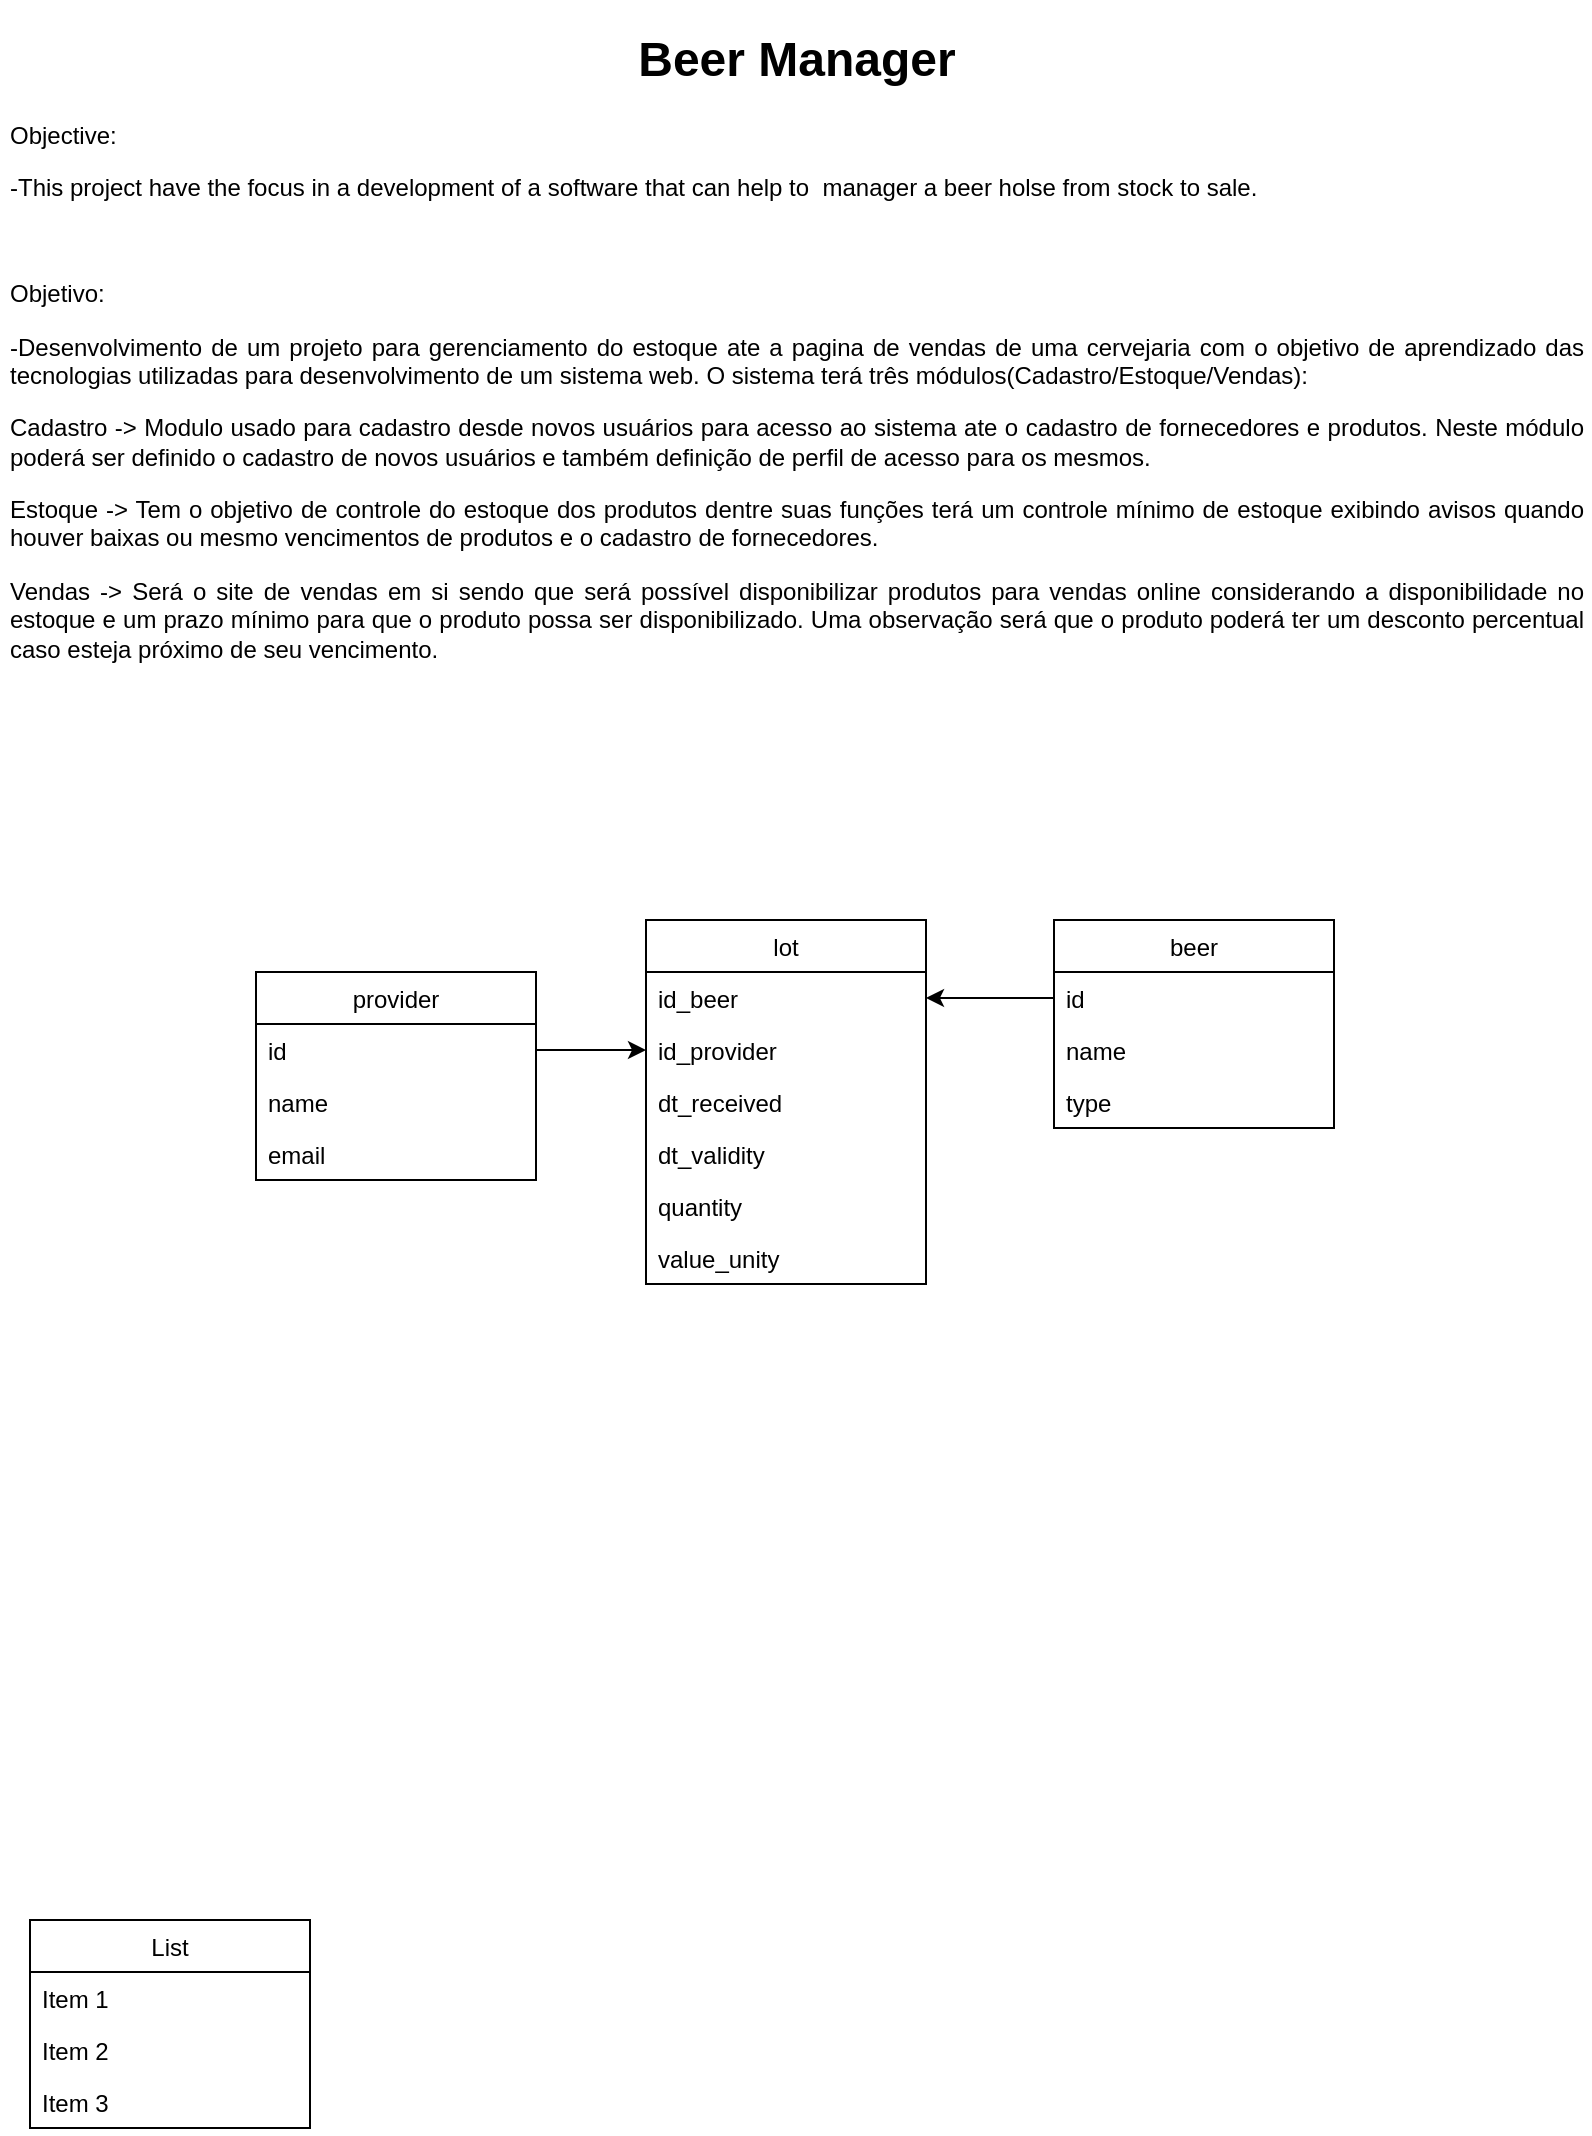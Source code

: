 <mxfile version="16.3.0" type="device"><diagram id="PSYAbnOFsdf5s4Mp5-Mc" name="Page-1"><mxGraphModel dx="1019" dy="510" grid="1" gridSize="10" guides="1" tooltips="1" connect="1" arrows="1" fold="1" page="1" pageScale="1" pageWidth="827" pageHeight="1169" math="0" shadow="0"><root><mxCell id="0"/><mxCell id="1" parent="0"/><mxCell id="6pkkc_WsakYaUjxMpcyN-11" value="List" style="swimlane;fontStyle=0;childLayout=stackLayout;horizontal=1;startSize=26;fillColor=none;horizontalStack=0;resizeParent=1;resizeParentMax=0;resizeLast=0;collapsible=1;marginBottom=0;" vertex="1" parent="1"><mxGeometry x="30" y="960" width="140" height="104" as="geometry"/></mxCell><mxCell id="6pkkc_WsakYaUjxMpcyN-12" value="Item 1" style="text;strokeColor=none;fillColor=none;align=left;verticalAlign=top;spacingLeft=4;spacingRight=4;overflow=hidden;rotatable=0;points=[[0,0.5],[1,0.5]];portConstraint=eastwest;" vertex="1" parent="6pkkc_WsakYaUjxMpcyN-11"><mxGeometry y="26" width="140" height="26" as="geometry"/></mxCell><mxCell id="6pkkc_WsakYaUjxMpcyN-13" value="Item 2" style="text;strokeColor=none;fillColor=none;align=left;verticalAlign=top;spacingLeft=4;spacingRight=4;overflow=hidden;rotatable=0;points=[[0,0.5],[1,0.5]];portConstraint=eastwest;" vertex="1" parent="6pkkc_WsakYaUjxMpcyN-11"><mxGeometry y="52" width="140" height="26" as="geometry"/></mxCell><mxCell id="6pkkc_WsakYaUjxMpcyN-14" value="Item 3" style="text;strokeColor=none;fillColor=none;align=left;verticalAlign=top;spacingLeft=4;spacingRight=4;overflow=hidden;rotatable=0;points=[[0,0.5],[1,0.5]];portConstraint=eastwest;" vertex="1" parent="6pkkc_WsakYaUjxMpcyN-11"><mxGeometry y="78" width="140" height="26" as="geometry"/></mxCell><mxCell id="6pkkc_WsakYaUjxMpcyN-15" value="&lt;h1 style=&quot;text-align: center&quot;&gt;Beer Manager&lt;/h1&gt;&lt;p&gt;&lt;span style=&quot;font-size: 12px&quot;&gt;Objective:&lt;/span&gt;&lt;/p&gt;&lt;p&gt;&lt;span style=&quot;font-size: 12px&quot;&gt;-This project have the focus in a development of a software that can help to&amp;nbsp; manager a beer holse from stock to sale.&lt;/span&gt;&lt;/p&gt;&lt;p&gt;&lt;span style=&quot;font-size: 12px&quot;&gt;&lt;br&gt;&lt;/span&gt;&lt;/p&gt;&lt;p&gt;&lt;span style=&quot;font-size: 12px&quot;&gt;Objetivo:&lt;/span&gt;&lt;/p&gt;&lt;p style=&quot;text-align: justify&quot;&gt;&lt;span style=&quot;font-size: 12px&quot;&gt;-Desenvolvimento de um projeto para gerenciamento do estoque ate a pagina de vendas de uma cervejaria com o objetivo de aprendizado das tecnologias&amp;nbsp;utilizadas para desenvolvimento de um sistema web. O sistema terá três módulos(Cadastro/Estoque/Vendas):&lt;/span&gt;&lt;/p&gt;&lt;p style=&quot;text-align: justify&quot;&gt;&lt;span style=&quot;font-size: 12px&quot;&gt;Cadastro -&amp;gt; Modulo usado para cadastro desde novos usuários&amp;nbsp;para acesso ao sistema ate o cadastro de fornecedores e produtos. Neste módulo poderá&amp;nbsp;ser definido o cadastro de novos usuários&amp;nbsp;e também&amp;nbsp;definição de perfil de acesso para os mesmos.&lt;/span&gt;&lt;/p&gt;&lt;p style=&quot;text-align: justify&quot;&gt;&lt;span style=&quot;font-size: 12px&quot;&gt;Estoque -&amp;gt; Tem o objetivo de controle do estoque dos produtos dentre suas funções terá um controle mínimo&amp;nbsp;de estoque exibindo avisos quando houver baixas ou mesmo vencimentos de produtos e o cadastro de fornecedores.&lt;/span&gt;&lt;/p&gt;&lt;p style=&quot;text-align: justify&quot;&gt;&lt;span style=&quot;font-size: 12px&quot;&gt;Vendas -&amp;gt; Será o site de vendas em si sendo que será possível&amp;nbsp;disponibilizar produtos para vendas online considerando a disponibilidade no estoque e um prazo mínimo&amp;nbsp;para que o produto possa ser disponibilizado. Uma observação será que o produto poderá ter um desconto percentual caso esteja próximo&amp;nbsp;de seu vencimento.&lt;/span&gt;&lt;/p&gt;&lt;p style=&quot;text-align: justify&quot;&gt;&lt;span style=&quot;font-size: 12px&quot;&gt;&lt;br&gt;&lt;/span&gt;&lt;/p&gt;&lt;span style=&quot;font-size: 12px&quot;&gt;Tecnologias:&lt;/span&gt;&lt;p&gt;&lt;span style=&quot;font-size: 12px&quot;&gt;&amp;nbsp;usadas:&amp;nbsp;&amp;nbsp;&lt;/span&gt;&lt;span&gt;PHP,&amp;nbsp;&lt;/span&gt;&lt;span&gt;MariaDb,&lt;/span&gt;&lt;span&gt;&amp;nbsp;&lt;/span&gt;&lt;span&gt;POO,&amp;nbsp;&lt;/span&gt;&lt;span&gt;MVC&lt;/span&gt;&lt;/p&gt;&lt;p&gt;&lt;span&gt;Ferramentas: Bootstrap,&amp;nbsp;&lt;/span&gt;&lt;span&gt;Jquery, Git e GitHub&lt;/span&gt;&lt;br&gt;&lt;/p&gt;" style="text;html=1;strokeColor=none;fillColor=none;spacing=5;spacingTop=-20;whiteSpace=wrap;overflow=hidden;rounded=0;" vertex="1" parent="1"><mxGeometry x="15" y="10" width="795" height="360" as="geometry"/></mxCell><mxCell id="6pkkc_WsakYaUjxMpcyN-16" value="beer" style="swimlane;fontStyle=0;childLayout=stackLayout;horizontal=1;startSize=26;fillColor=none;horizontalStack=0;resizeParent=1;resizeParentMax=0;resizeLast=0;collapsible=1;marginBottom=0;" vertex="1" parent="1"><mxGeometry x="542" y="460" width="140" height="104" as="geometry"/></mxCell><mxCell id="6pkkc_WsakYaUjxMpcyN-17" value="id" style="text;strokeColor=none;fillColor=none;align=left;verticalAlign=top;spacingLeft=4;spacingRight=4;overflow=hidden;rotatable=0;points=[[0,0.5],[1,0.5]];portConstraint=eastwest;" vertex="1" parent="6pkkc_WsakYaUjxMpcyN-16"><mxGeometry y="26" width="140" height="26" as="geometry"/></mxCell><mxCell id="6pkkc_WsakYaUjxMpcyN-30" value="name" style="text;strokeColor=none;fillColor=none;align=left;verticalAlign=top;spacingLeft=4;spacingRight=4;overflow=hidden;rotatable=0;points=[[0,0.5],[1,0.5]];portConstraint=eastwest;" vertex="1" parent="6pkkc_WsakYaUjxMpcyN-16"><mxGeometry y="52" width="140" height="26" as="geometry"/></mxCell><mxCell id="6pkkc_WsakYaUjxMpcyN-18" value="type" style="text;strokeColor=none;fillColor=none;align=left;verticalAlign=top;spacingLeft=4;spacingRight=4;overflow=hidden;rotatable=0;points=[[0,0.5],[1,0.5]];portConstraint=eastwest;" vertex="1" parent="6pkkc_WsakYaUjxMpcyN-16"><mxGeometry y="78" width="140" height="26" as="geometry"/></mxCell><mxCell id="6pkkc_WsakYaUjxMpcyN-21" value="provider" style="swimlane;fontStyle=0;childLayout=stackLayout;horizontal=1;startSize=26;fillColor=none;horizontalStack=0;resizeParent=1;resizeParentMax=0;resizeLast=0;collapsible=1;marginBottom=0;" vertex="1" parent="1"><mxGeometry x="143" y="486" width="140" height="104" as="geometry"/></mxCell><mxCell id="6pkkc_WsakYaUjxMpcyN-22" value="id" style="text;strokeColor=none;fillColor=none;align=left;verticalAlign=top;spacingLeft=4;spacingRight=4;overflow=hidden;rotatable=0;points=[[0,0.5],[1,0.5]];portConstraint=eastwest;" vertex="1" parent="6pkkc_WsakYaUjxMpcyN-21"><mxGeometry y="26" width="140" height="26" as="geometry"/></mxCell><mxCell id="6pkkc_WsakYaUjxMpcyN-29" value="name" style="text;strokeColor=none;fillColor=none;align=left;verticalAlign=top;spacingLeft=4;spacingRight=4;overflow=hidden;rotatable=0;points=[[0,0.5],[1,0.5]];portConstraint=eastwest;" vertex="1" parent="6pkkc_WsakYaUjxMpcyN-21"><mxGeometry y="52" width="140" height="26" as="geometry"/></mxCell><mxCell id="6pkkc_WsakYaUjxMpcyN-23" value="email" style="text;strokeColor=none;fillColor=none;align=left;verticalAlign=top;spacingLeft=4;spacingRight=4;overflow=hidden;rotatable=0;points=[[0,0.5],[1,0.5]];portConstraint=eastwest;" vertex="1" parent="6pkkc_WsakYaUjxMpcyN-21"><mxGeometry y="78" width="140" height="26" as="geometry"/></mxCell><mxCell id="6pkkc_WsakYaUjxMpcyN-31" value="lot" style="swimlane;fontStyle=0;childLayout=stackLayout;horizontal=1;startSize=26;fillColor=none;horizontalStack=0;resizeParent=1;resizeParentMax=0;resizeLast=0;collapsible=1;marginBottom=0;" vertex="1" parent="1"><mxGeometry x="338" y="460" width="140" height="182" as="geometry"/></mxCell><mxCell id="6pkkc_WsakYaUjxMpcyN-32" value="id_beer" style="text;strokeColor=none;fillColor=none;align=left;verticalAlign=top;spacingLeft=4;spacingRight=4;overflow=hidden;rotatable=0;points=[[0,0.5],[1,0.5]];portConstraint=eastwest;" vertex="1" parent="6pkkc_WsakYaUjxMpcyN-31"><mxGeometry y="26" width="140" height="26" as="geometry"/></mxCell><mxCell id="6pkkc_WsakYaUjxMpcyN-35" value="id_provider" style="text;strokeColor=none;fillColor=none;align=left;verticalAlign=top;spacingLeft=4;spacingRight=4;overflow=hidden;rotatable=0;points=[[0,0.5],[1,0.5]];portConstraint=eastwest;" vertex="1" parent="6pkkc_WsakYaUjxMpcyN-31"><mxGeometry y="52" width="140" height="26" as="geometry"/></mxCell><mxCell id="6pkkc_WsakYaUjxMpcyN-33" value="dt_received" style="text;strokeColor=none;fillColor=none;align=left;verticalAlign=top;spacingLeft=4;spacingRight=4;overflow=hidden;rotatable=0;points=[[0,0.5],[1,0.5]];portConstraint=eastwest;" vertex="1" parent="6pkkc_WsakYaUjxMpcyN-31"><mxGeometry y="78" width="140" height="26" as="geometry"/></mxCell><mxCell id="6pkkc_WsakYaUjxMpcyN-34" value="dt_validity" style="text;strokeColor=none;fillColor=none;align=left;verticalAlign=top;spacingLeft=4;spacingRight=4;overflow=hidden;rotatable=0;points=[[0,0.5],[1,0.5]];portConstraint=eastwest;" vertex="1" parent="6pkkc_WsakYaUjxMpcyN-31"><mxGeometry y="104" width="140" height="26" as="geometry"/></mxCell><mxCell id="6pkkc_WsakYaUjxMpcyN-38" value="quantity" style="text;strokeColor=none;fillColor=none;align=left;verticalAlign=top;spacingLeft=4;spacingRight=4;overflow=hidden;rotatable=0;points=[[0,0.5],[1,0.5]];portConstraint=eastwest;" vertex="1" parent="6pkkc_WsakYaUjxMpcyN-31"><mxGeometry y="130" width="140" height="26" as="geometry"/></mxCell><mxCell id="6pkkc_WsakYaUjxMpcyN-39" value="value_unity" style="text;strokeColor=none;fillColor=none;align=left;verticalAlign=top;spacingLeft=4;spacingRight=4;overflow=hidden;rotatable=0;points=[[0,0.5],[1,0.5]];portConstraint=eastwest;" vertex="1" parent="6pkkc_WsakYaUjxMpcyN-31"><mxGeometry y="156" width="140" height="26" as="geometry"/></mxCell><mxCell id="6pkkc_WsakYaUjxMpcyN-36" style="edgeStyle=orthogonalEdgeStyle;rounded=0;orthogonalLoop=1;jettySize=auto;html=1;" edge="1" parent="1" source="6pkkc_WsakYaUjxMpcyN-22" target="6pkkc_WsakYaUjxMpcyN-35"><mxGeometry relative="1" as="geometry"/></mxCell><mxCell id="6pkkc_WsakYaUjxMpcyN-37" style="edgeStyle=orthogonalEdgeStyle;rounded=0;orthogonalLoop=1;jettySize=auto;html=1;" edge="1" parent="1" source="6pkkc_WsakYaUjxMpcyN-17" target="6pkkc_WsakYaUjxMpcyN-32"><mxGeometry relative="1" as="geometry"/></mxCell></root></mxGraphModel></diagram></mxfile>